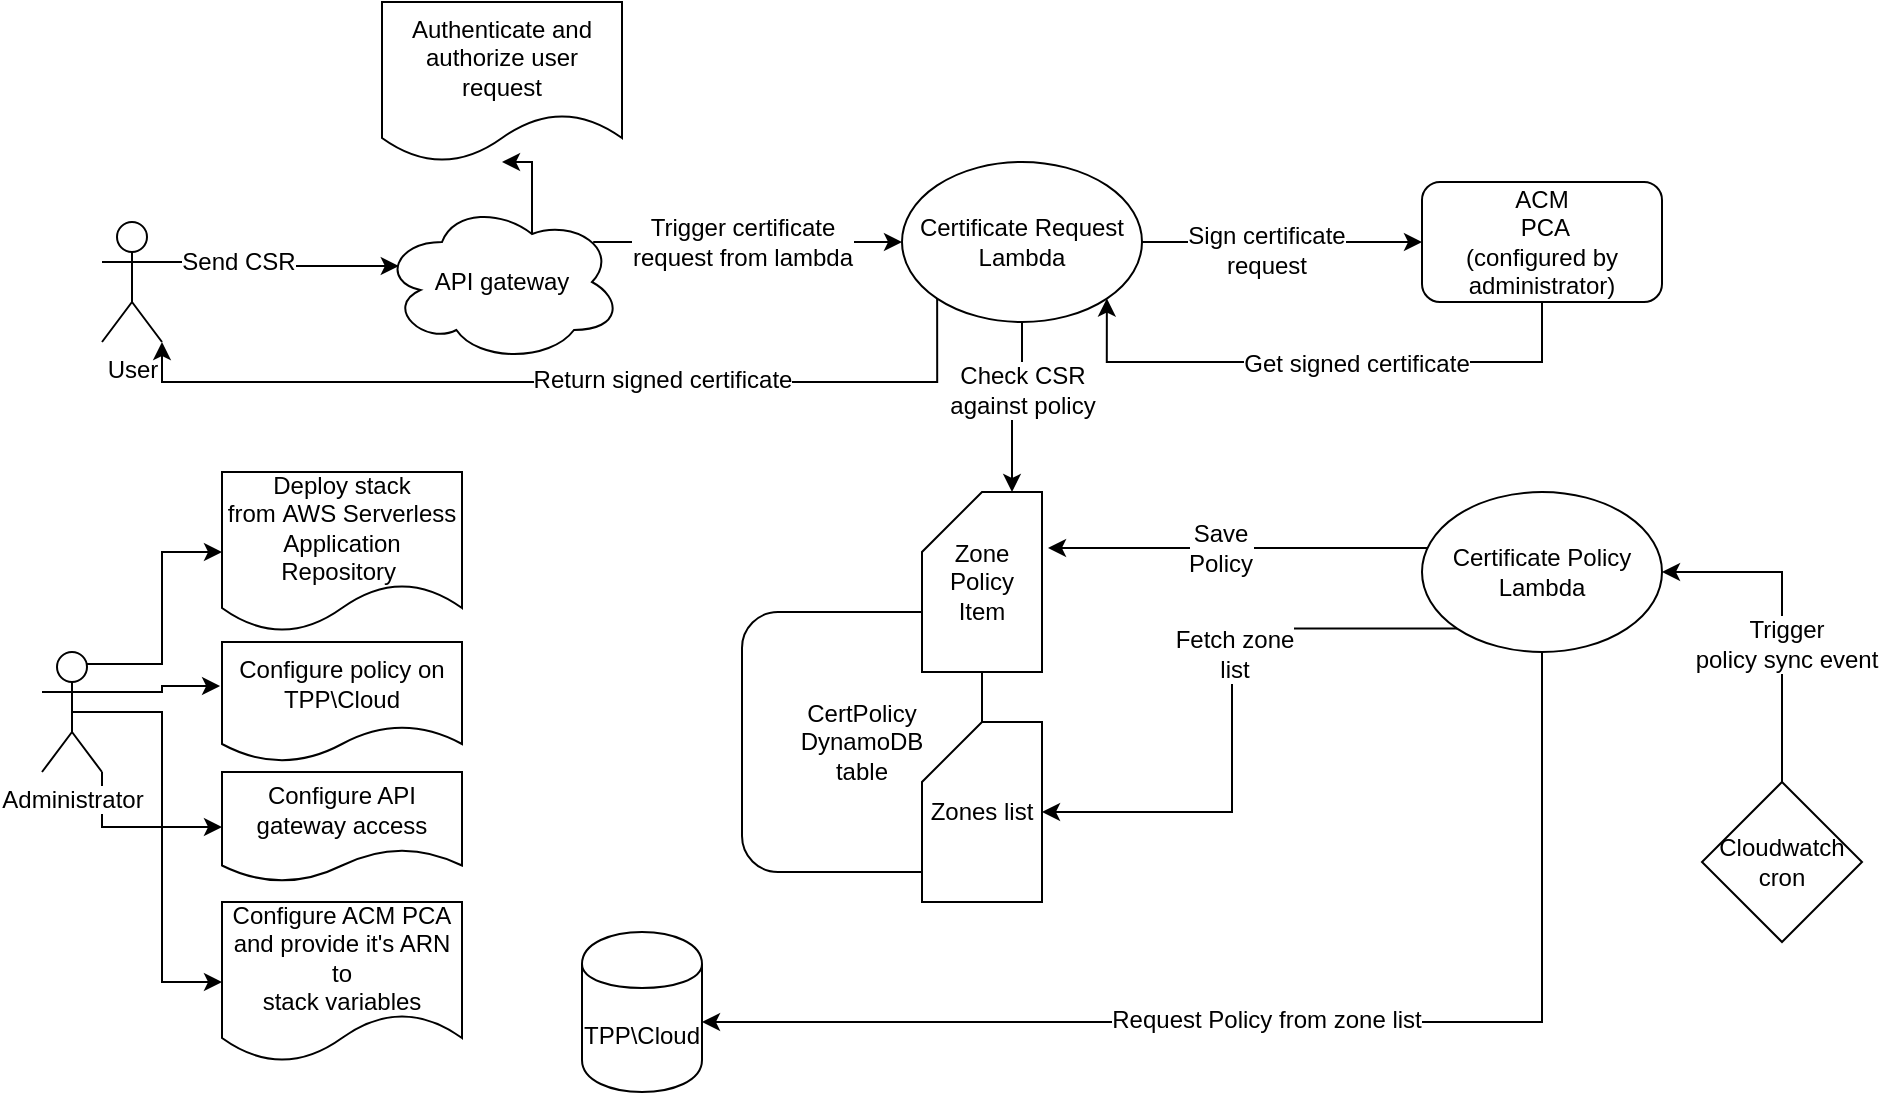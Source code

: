 <mxfile version="10.9.6" type="device"><diagram id="0q40DwFqpUMQZ6L-puzV" name="Page-1"><mxGraphModel dx="1929" dy="629" grid="1" gridSize="10" guides="1" tooltips="1" connect="1" arrows="1" fold="1" page="1" pageScale="1" pageWidth="827" pageHeight="1169" math="0" shadow="0"><root><mxCell id="0"/><mxCell id="1" parent="0"/><mxCell id="-0uxpIALCgM-4u6xNC5h-4" style="edgeStyle=orthogonalEdgeStyle;rounded=0;orthogonalLoop=1;jettySize=auto;html=1;exitX=1;exitY=0.333;exitDx=0;exitDy=0;exitPerimeter=0;entryX=0.07;entryY=0.4;entryDx=0;entryDy=0;entryPerimeter=0;" parent="1" source="sKBP5nQRHqtZ_JelUi-C-1" target="sKBP5nQRHqtZ_JelUi-C-7" edge="1"><mxGeometry relative="1" as="geometry"><mxPoint x="-30" y="190" as="targetPoint"/><Array as="points"><mxPoint x="-80" y="132"/></Array></mxGeometry></mxCell><mxCell id="-0uxpIALCgM-4u6xNC5h-16" value="Send CSR" style="text;html=1;resizable=0;points=[];align=center;verticalAlign=middle;labelBackgroundColor=#ffffff;" parent="-0uxpIALCgM-4u6xNC5h-4" vertex="1" connectable="0"><mxGeometry x="-0.564" y="-1" relative="1" as="geometry"><mxPoint x="12" y="-1" as="offset"/></mxGeometry></mxCell><mxCell id="sKBP5nQRHqtZ_JelUi-C-1" value="User" style="shape=umlActor;verticalLabelPosition=bottom;labelBackgroundColor=#ffffff;verticalAlign=top;html=1;outlineConnect=0;" parent="1" vertex="1"><mxGeometry x="-140" y="110" width="30" height="60" as="geometry"/></mxCell><mxCell id="-0uxpIALCgM-4u6xNC5h-31" style="edgeStyle=orthogonalEdgeStyle;rounded=0;orthogonalLoop=1;jettySize=auto;html=1;exitX=0.75;exitY=0.1;exitDx=0;exitDy=0;exitPerimeter=0;entryX=0;entryY=0.5;entryDx=0;entryDy=0;" parent="1" source="sKBP5nQRHqtZ_JelUi-C-4" target="-0uxpIALCgM-4u6xNC5h-5" edge="1"><mxGeometry relative="1" as="geometry"/></mxCell><mxCell id="-0uxpIALCgM-4u6xNC5h-32" style="edgeStyle=orthogonalEdgeStyle;rounded=0;orthogonalLoop=1;jettySize=auto;html=1;exitX=1;exitY=0.333;exitDx=0;exitDy=0;exitPerimeter=0;entryX=-0.008;entryY=0.367;entryDx=0;entryDy=0;entryPerimeter=0;" parent="1" source="sKBP5nQRHqtZ_JelUi-C-4" target="-0uxpIALCgM-4u6xNC5h-25" edge="1"><mxGeometry relative="1" as="geometry"/></mxCell><mxCell id="-0uxpIALCgM-4u6xNC5h-33" style="edgeStyle=orthogonalEdgeStyle;rounded=0;orthogonalLoop=1;jettySize=auto;html=1;exitX=1;exitY=1;exitDx=0;exitDy=0;exitPerimeter=0;entryX=0;entryY=0.5;entryDx=0;entryDy=0;" parent="1" source="sKBP5nQRHqtZ_JelUi-C-4" target="-0uxpIALCgM-4u6xNC5h-26" edge="1"><mxGeometry relative="1" as="geometry"/></mxCell><mxCell id="-0uxpIALCgM-4u6xNC5h-34" style="edgeStyle=orthogonalEdgeStyle;rounded=0;orthogonalLoop=1;jettySize=auto;html=1;exitX=0.5;exitY=0.5;exitDx=0;exitDy=0;exitPerimeter=0;entryX=0;entryY=0.5;entryDx=0;entryDy=0;" parent="1" source="sKBP5nQRHqtZ_JelUi-C-4" target="-0uxpIALCgM-4u6xNC5h-27" edge="1"><mxGeometry relative="1" as="geometry"/></mxCell><mxCell id="sKBP5nQRHqtZ_JelUi-C-4" value="Administrator" style="shape=umlActor;verticalLabelPosition=bottom;labelBackgroundColor=#ffffff;verticalAlign=top;html=1;outlineConnect=0;" parent="1" vertex="1"><mxGeometry x="-170" y="325" width="30" height="60" as="geometry"/></mxCell><mxCell id="sKBP5nQRHqtZ_JelUi-C-5" value="TPP\Cloud" style="shape=cylinder;whiteSpace=wrap;html=1;boundedLbl=1;backgroundOutline=1;" parent="1" vertex="1"><mxGeometry x="100" y="465" width="60" height="80" as="geometry"/></mxCell><mxCell id="sKBP5nQRHqtZ_JelUi-C-6" value="CertPolicy&lt;br&gt;DynamoDB&lt;br&gt;table" style="rounded=1;whiteSpace=wrap;html=1;" parent="1" vertex="1"><mxGeometry x="180" y="305" width="120" height="130" as="geometry"/></mxCell><mxCell id="-0uxpIALCgM-4u6xNC5h-19" style="edgeStyle=orthogonalEdgeStyle;rounded=0;orthogonalLoop=1;jettySize=auto;html=1;exitX=0.88;exitY=0.25;exitDx=0;exitDy=0;exitPerimeter=0;entryX=0;entryY=0.5;entryDx=0;entryDy=0;" parent="1" source="sKBP5nQRHqtZ_JelUi-C-7" target="sKBP5nQRHqtZ_JelUi-C-8" edge="1"><mxGeometry relative="1" as="geometry"/></mxCell><mxCell id="-0uxpIALCgM-4u6xNC5h-20" value="Trigger certificate &lt;br&gt;request from lambda" style="text;html=1;resizable=0;points=[];align=center;verticalAlign=middle;labelBackgroundColor=#ffffff;" parent="-0uxpIALCgM-4u6xNC5h-19" vertex="1" connectable="0"><mxGeometry x="-0.368" relative="1" as="geometry"><mxPoint x="25" as="offset"/></mxGeometry></mxCell><mxCell id="-0uxpIALCgM-4u6xNC5h-28" style="edgeStyle=orthogonalEdgeStyle;rounded=0;orthogonalLoop=1;jettySize=auto;html=1;exitX=0.625;exitY=0.2;exitDx=0;exitDy=0;exitPerimeter=0;" parent="1" source="sKBP5nQRHqtZ_JelUi-C-7" target="-0uxpIALCgM-4u6xNC5h-18" edge="1"><mxGeometry relative="1" as="geometry"/></mxCell><mxCell id="sKBP5nQRHqtZ_JelUi-C-7" value="API gateway" style="ellipse;shape=cloud;whiteSpace=wrap;html=1;" parent="1" vertex="1"><mxGeometry y="100" width="120" height="80" as="geometry"/></mxCell><mxCell id="sKBP5nQRHqtZ_JelUi-C-16" style="edgeStyle=orthogonalEdgeStyle;rounded=0;orthogonalLoop=1;jettySize=auto;html=1;" parent="1" source="sKBP5nQRHqtZ_JelUi-C-8" target="sKBP5nQRHqtZ_JelUi-C-15" edge="1"><mxGeometry relative="1" as="geometry"/></mxCell><mxCell id="sKBP5nQRHqtZ_JelUi-C-17" value="Sign certificate&lt;br&gt;request" style="text;html=1;resizable=0;points=[];align=center;verticalAlign=middle;labelBackgroundColor=#ffffff;" parent="sKBP5nQRHqtZ_JelUi-C-16" vertex="1" connectable="0"><mxGeometry x="-0.122" y="-4" relative="1" as="geometry"><mxPoint as="offset"/></mxGeometry></mxCell><mxCell id="sKBP5nQRHqtZ_JelUi-C-19" value="" style="edgeStyle=orthogonalEdgeStyle;rounded=0;orthogonalLoop=1;jettySize=auto;html=1;entryX=0;entryY=0;entryDx=45;entryDy=0;entryPerimeter=0;" parent="1" source="sKBP5nQRHqtZ_JelUi-C-8" target="sKBP5nQRHqtZ_JelUi-C-12" edge="1"><mxGeometry relative="1" as="geometry"><mxPoint x="320" y="210" as="targetPoint"/></mxGeometry></mxCell><mxCell id="sKBP5nQRHqtZ_JelUi-C-20" value="Check CSR&lt;br&gt;against policy" style="text;html=1;resizable=0;points=[];align=center;verticalAlign=middle;labelBackgroundColor=#ffffff;" parent="sKBP5nQRHqtZ_JelUi-C-19" vertex="1" connectable="0"><mxGeometry x="-0.25" relative="1" as="geometry"><mxPoint as="offset"/></mxGeometry></mxCell><mxCell id="-0uxpIALCgM-4u6xNC5h-23" style="edgeStyle=orthogonalEdgeStyle;rounded=0;orthogonalLoop=1;jettySize=auto;html=1;exitX=0;exitY=1;exitDx=0;exitDy=0;entryX=1;entryY=1;entryDx=0;entryDy=0;entryPerimeter=0;" parent="1" source="sKBP5nQRHqtZ_JelUi-C-8" target="sKBP5nQRHqtZ_JelUi-C-1" edge="1"><mxGeometry relative="1" as="geometry"><Array as="points"><mxPoint x="278" y="190"/><mxPoint x="-110" y="190"/></Array></mxGeometry></mxCell><mxCell id="-0uxpIALCgM-4u6xNC5h-24" value="Return signed certificate" style="text;html=1;resizable=0;points=[];align=center;verticalAlign=middle;labelBackgroundColor=#ffffff;" parent="-0uxpIALCgM-4u6xNC5h-23" vertex="1" connectable="0"><mxGeometry x="-0.2" y="-1" relative="1" as="geometry"><mxPoint as="offset"/></mxGeometry></mxCell><mxCell id="sKBP5nQRHqtZ_JelUi-C-8" value="Certificate Request&lt;br&gt;Lambda" style="ellipse;whiteSpace=wrap;html=1;" parent="1" vertex="1"><mxGeometry x="260" y="80" width="120" height="80" as="geometry"/></mxCell><mxCell id="sKBP5nQRHqtZ_JelUi-C-10" style="edgeStyle=orthogonalEdgeStyle;rounded=0;orthogonalLoop=1;jettySize=auto;html=1;entryX=1.05;entryY=0.311;entryDx=0;entryDy=0;entryPerimeter=0;" parent="1" source="sKBP5nQRHqtZ_JelUi-C-9" target="sKBP5nQRHqtZ_JelUi-C-12" edge="1"><mxGeometry relative="1" as="geometry"><Array as="points"><mxPoint x="470" y="273"/><mxPoint x="470" y="273"/></Array></mxGeometry></mxCell><mxCell id="sKBP5nQRHqtZ_JelUi-C-11" value="Save&lt;br&gt;Policy" style="text;html=1;resizable=0;points=[];align=center;verticalAlign=middle;labelBackgroundColor=#ffffff;" parent="sKBP5nQRHqtZ_JelUi-C-10" vertex="1" connectable="0"><mxGeometry x="0.368" y="5" relative="1" as="geometry"><mxPoint x="26" y="-5" as="offset"/></mxGeometry></mxCell><mxCell id="sKBP5nQRHqtZ_JelUi-C-13" style="edgeStyle=orthogonalEdgeStyle;rounded=0;orthogonalLoop=1;jettySize=auto;html=1;" parent="1" source="sKBP5nQRHqtZ_JelUi-C-9" target="sKBP5nQRHqtZ_JelUi-C-5" edge="1"><mxGeometry relative="1" as="geometry"><Array as="points"><mxPoint x="580" y="510"/></Array></mxGeometry></mxCell><mxCell id="sKBP5nQRHqtZ_JelUi-C-14" value="Request Policy from zone list" style="text;html=1;resizable=0;points=[];align=center;verticalAlign=middle;labelBackgroundColor=#ffffff;" parent="sKBP5nQRHqtZ_JelUi-C-13" vertex="1" connectable="0"><mxGeometry x="0.07" y="-1" relative="1" as="geometry"><mxPoint as="offset"/></mxGeometry></mxCell><mxCell id="-0uxpIALCgM-4u6xNC5h-7" style="edgeStyle=orthogonalEdgeStyle;rounded=0;orthogonalLoop=1;jettySize=auto;html=1;exitX=0;exitY=1;exitDx=0;exitDy=0;entryX=1;entryY=0.5;entryDx=0;entryDy=0;entryPerimeter=0;" parent="1" source="sKBP5nQRHqtZ_JelUi-C-9" target="-0uxpIALCgM-4u6xNC5h-6" edge="1"><mxGeometry relative="1" as="geometry"/></mxCell><mxCell id="-0uxpIALCgM-4u6xNC5h-8" value="Fetch zone&lt;br&gt;list" style="text;html=1;resizable=0;points=[];align=center;verticalAlign=middle;labelBackgroundColor=#ffffff;" parent="-0uxpIALCgM-4u6xNC5h-7" vertex="1" connectable="0"><mxGeometry x="-0.253" y="12" relative="1" as="geometry"><mxPoint as="offset"/></mxGeometry></mxCell><mxCell id="sKBP5nQRHqtZ_JelUi-C-9" value="Certificate Policy&lt;br&gt;Lambda" style="ellipse;whiteSpace=wrap;html=1;" parent="1" vertex="1"><mxGeometry x="520" y="245" width="120" height="80" as="geometry"/></mxCell><mxCell id="sKBP5nQRHqtZ_JelUi-C-12" value="Zone&lt;br&gt;Policy&lt;br&gt;Item" style="shape=card;whiteSpace=wrap;html=1;" parent="1" vertex="1"><mxGeometry x="270" y="245" width="60" height="90" as="geometry"/></mxCell><mxCell id="-0uxpIALCgM-4u6xNC5h-21" style="edgeStyle=orthogonalEdgeStyle;rounded=0;orthogonalLoop=1;jettySize=auto;html=1;exitX=0.5;exitY=1;exitDx=0;exitDy=0;entryX=1;entryY=1;entryDx=0;entryDy=0;" parent="1" source="sKBP5nQRHqtZ_JelUi-C-15" target="sKBP5nQRHqtZ_JelUi-C-8" edge="1"><mxGeometry relative="1" as="geometry"><Array as="points"><mxPoint x="580" y="180"/><mxPoint x="362" y="180"/></Array></mxGeometry></mxCell><mxCell id="-0uxpIALCgM-4u6xNC5h-22" value="Get signed certificate" style="text;html=1;resizable=0;points=[];align=center;verticalAlign=middle;labelBackgroundColor=#ffffff;" parent="-0uxpIALCgM-4u6xNC5h-21" vertex="1" connectable="0"><mxGeometry x="-0.114" y="1" relative="1" as="geometry"><mxPoint as="offset"/></mxGeometry></mxCell><mxCell id="sKBP5nQRHqtZ_JelUi-C-15" value="ACM&lt;br&gt;&amp;nbsp;PCA&lt;br&gt;(configured by administrator)" style="rounded=1;whiteSpace=wrap;html=1;" parent="1" vertex="1"><mxGeometry x="520" y="90" width="120" height="60" as="geometry"/></mxCell><mxCell id="-0uxpIALCgM-4u6xNC5h-1" style="edgeStyle=orthogonalEdgeStyle;rounded=0;orthogonalLoop=1;jettySize=auto;html=1;exitX=0.5;exitY=1;exitDx=0;exitDy=0;exitPerimeter=0;" parent="1" source="sKBP5nQRHqtZ_JelUi-C-12" target="sKBP5nQRHqtZ_JelUi-C-12" edge="1"><mxGeometry relative="1" as="geometry"/></mxCell><mxCell id="-0uxpIALCgM-4u6xNC5h-5" value="Deploy stack from&amp;nbsp;AWS Serverless Application Repository&amp;nbsp;" style="shape=document;whiteSpace=wrap;html=1;boundedLbl=1;" parent="1" vertex="1"><mxGeometry x="-80" y="235" width="120" height="80" as="geometry"/></mxCell><mxCell id="-0uxpIALCgM-4u6xNC5h-6" value="Zones list&lt;br&gt;" style="shape=card;whiteSpace=wrap;html=1;" parent="1" vertex="1"><mxGeometry x="270" y="360" width="60" height="90" as="geometry"/></mxCell><mxCell id="-0uxpIALCgM-4u6xNC5h-12" style="edgeStyle=orthogonalEdgeStyle;rounded=0;orthogonalLoop=1;jettySize=auto;html=1;exitX=0.5;exitY=0;exitDx=0;exitDy=0;entryX=1;entryY=0.5;entryDx=0;entryDy=0;" parent="1" source="-0uxpIALCgM-4u6xNC5h-9" target="sKBP5nQRHqtZ_JelUi-C-9" edge="1"><mxGeometry relative="1" as="geometry"/></mxCell><mxCell id="-0uxpIALCgM-4u6xNC5h-13" value="Trigger&lt;br&gt;policy sync event" style="text;html=1;resizable=0;points=[];align=center;verticalAlign=middle;labelBackgroundColor=#ffffff;" parent="-0uxpIALCgM-4u6xNC5h-12" vertex="1" connectable="0"><mxGeometry x="-0.164" y="-2" relative="1" as="geometry"><mxPoint as="offset"/></mxGeometry></mxCell><mxCell id="-0uxpIALCgM-4u6xNC5h-9" value="Cloudwatch&lt;br&gt;cron" style="rhombus;whiteSpace=wrap;html=1;" parent="1" vertex="1"><mxGeometry x="660" y="390" width="80" height="80" as="geometry"/></mxCell><mxCell id="-0uxpIALCgM-4u6xNC5h-18" value="Authenticate and authorize user&lt;br&gt;request" style="shape=document;whiteSpace=wrap;html=1;boundedLbl=1;" parent="1" vertex="1"><mxGeometry width="120" height="80" as="geometry"/></mxCell><mxCell id="-0uxpIALCgM-4u6xNC5h-25" value="Configure policy on&lt;br&gt;TPP\Cloud" style="shape=document;whiteSpace=wrap;html=1;boundedLbl=1;" parent="1" vertex="1"><mxGeometry x="-80" y="320" width="120" height="60" as="geometry"/></mxCell><mxCell id="-0uxpIALCgM-4u6xNC5h-26" value="Configure API&lt;br&gt;gateway access" style="shape=document;whiteSpace=wrap;html=1;boundedLbl=1;" parent="1" vertex="1"><mxGeometry x="-80" y="385" width="120" height="55" as="geometry"/></mxCell><mxCell id="-0uxpIALCgM-4u6xNC5h-27" value="Configure ACM PCA&lt;br&gt;and provide it's ARN to&lt;br&gt;stack variables" style="shape=document;whiteSpace=wrap;html=1;boundedLbl=1;" parent="1" vertex="1"><mxGeometry x="-80" y="450" width="120" height="80" as="geometry"/></mxCell></root></mxGraphModel></diagram></mxfile>